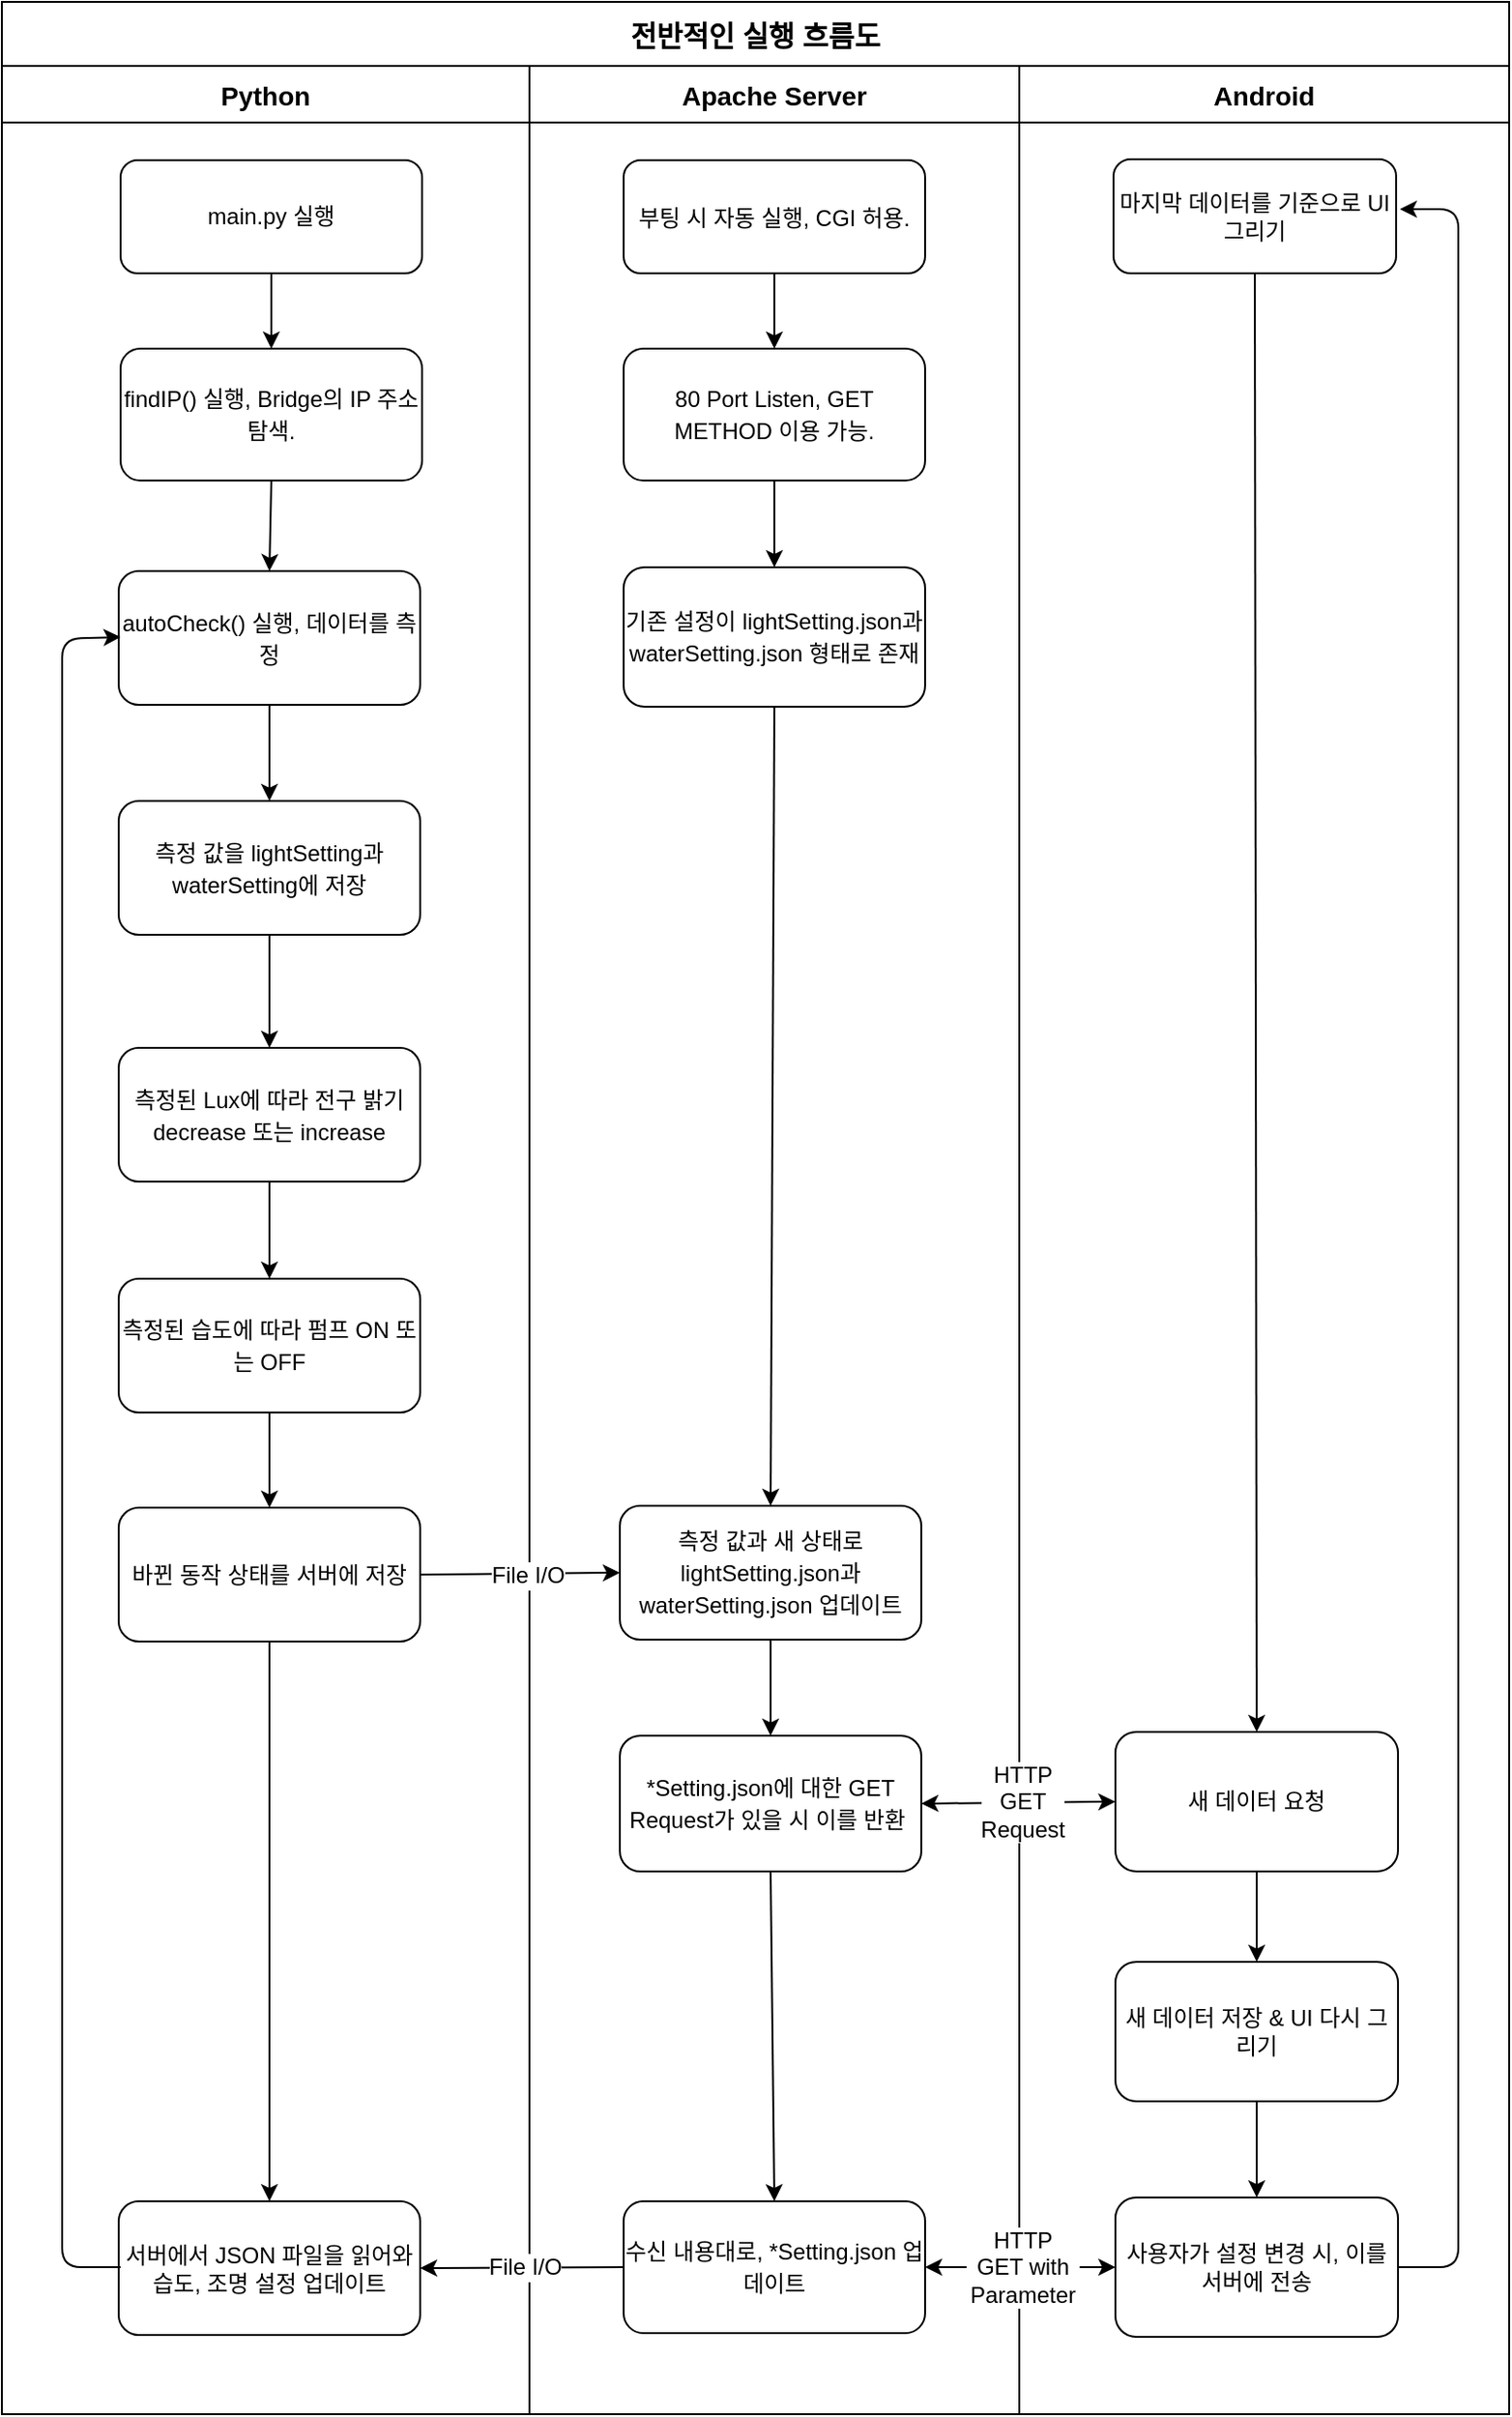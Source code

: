 <mxfile version="14.7.7" type="github">
  <diagram id="tnWqJX780dG6p6c5vF5_" name="Page-1">
    <mxGraphModel dx="782" dy="486" grid="1" gridSize="10" guides="1" tooltips="1" connect="1" arrows="1" fold="1" page="1" pageScale="1" pageWidth="827" pageHeight="1169" math="0" shadow="0">
      <root>
        <mxCell id="0" />
        <mxCell id="1" parent="0" />
        <mxCell id="v2xxQM3PYK4Z-_NolJKh-1" value="전반적인 실행 흐름도" style="swimlane;fontSize=15;startSize=34;" parent="1" vertex="1">
          <mxGeometry x="27" width="800" height="1280" as="geometry" />
        </mxCell>
        <mxCell id="v2xxQM3PYK4Z-_NolJKh-11" value="Apache Server" style="swimlane;fontSize=14;startSize=30;spacing=2;" parent="v2xxQM3PYK4Z-_NolJKh-1" vertex="1">
          <mxGeometry x="280" y="34" width="260" height="1246" as="geometry" />
        </mxCell>
        <mxCell id="v2xxQM3PYK4Z-_NolJKh-12" value="&lt;p style=&quot;line-height: 150%&quot;&gt;부팅 시 자동 실행, CGI 허용.&lt;/p&gt;" style="rounded=1;whiteSpace=wrap;html=1;fontSize=12;spacing=2;" parent="v2xxQM3PYK4Z-_NolJKh-11" vertex="1">
          <mxGeometry x="50" y="50" width="160" height="60" as="geometry" />
        </mxCell>
        <mxCell id="teTgMuj66uehlwTVFIN7-17" value="&lt;p style=&quot;line-height: 140%&quot;&gt;측정 값과 새 상태로 lightSetting.json과 waterSetting.json 업데이트&lt;/p&gt;" style="rounded=1;whiteSpace=wrap;html=1;" parent="v2xxQM3PYK4Z-_NolJKh-11" vertex="1">
          <mxGeometry x="48" y="764" width="160" height="71" as="geometry" />
        </mxCell>
        <mxCell id="teTgMuj66uehlwTVFIN7-20" value="&lt;p style=&quot;line-height: 140%&quot;&gt;80 Port Listen, GET METHOD 이용 가능.&lt;br&gt;&lt;/p&gt;" style="rounded=1;whiteSpace=wrap;html=1;fontSize=12;" parent="v2xxQM3PYK4Z-_NolJKh-11" vertex="1">
          <mxGeometry x="50" y="150" width="160" height="70" as="geometry" />
        </mxCell>
        <mxCell id="teTgMuj66uehlwTVFIN7-21" value="" style="endArrow=classic;html=1;fontSize=13;entryX=0.5;entryY=0;entryDx=0;entryDy=0;exitX=0.5;exitY=1;exitDx=0;exitDy=0;" parent="v2xxQM3PYK4Z-_NolJKh-11" source="v2xxQM3PYK4Z-_NolJKh-12" target="teTgMuj66uehlwTVFIN7-20" edge="1">
          <mxGeometry width="50" height="50" relative="1" as="geometry">
            <mxPoint x="40" y="206" as="sourcePoint" />
            <mxPoint x="90" y="156" as="targetPoint" />
          </mxGeometry>
        </mxCell>
        <mxCell id="teTgMuj66uehlwTVFIN7-27" value="&lt;p style=&quot;line-height: 140%&quot;&gt;기존 설정이 lightSetting.json과 waterSetting.json 형태로 존재&lt;br&gt;&lt;/p&gt;" style="rounded=1;whiteSpace=wrap;html=1;fontSize=12;" parent="v2xxQM3PYK4Z-_NolJKh-11" vertex="1">
          <mxGeometry x="50" y="266" width="160" height="74" as="geometry" />
        </mxCell>
        <mxCell id="teTgMuj66uehlwTVFIN7-28" value="" style="endArrow=classic;html=1;fontSize=13;entryX=0.5;entryY=0;entryDx=0;entryDy=0;exitX=0.5;exitY=1;exitDx=0;exitDy=0;" parent="v2xxQM3PYK4Z-_NolJKh-11" source="teTgMuj66uehlwTVFIN7-20" target="teTgMuj66uehlwTVFIN7-27" edge="1">
          <mxGeometry width="50" height="50" relative="1" as="geometry">
            <mxPoint x="30" y="296" as="sourcePoint" />
            <mxPoint x="80" y="246" as="targetPoint" />
          </mxGeometry>
        </mxCell>
        <mxCell id="teTgMuj66uehlwTVFIN7-32" value="&lt;p style=&quot;line-height: 140%&quot;&gt;*Setting.json에 대한 GET Request가 있을 시 이를 반환&amp;nbsp;&lt;/p&gt;" style="rounded=1;whiteSpace=wrap;html=1;fontSize=12;" parent="v2xxQM3PYK4Z-_NolJKh-11" vertex="1">
          <mxGeometry x="48" y="886" width="160" height="72" as="geometry" />
        </mxCell>
        <mxCell id="N0FYi-gbG7OxnuEO2crS-6" value="" style="endArrow=classic;html=1;entryX=0.5;entryY=0;entryDx=0;entryDy=0;exitX=0.5;exitY=1;exitDx=0;exitDy=0;" edge="1" parent="v2xxQM3PYK4Z-_NolJKh-11" source="teTgMuj66uehlwTVFIN7-27" target="teTgMuj66uehlwTVFIN7-17">
          <mxGeometry width="50" height="50" relative="1" as="geometry">
            <mxPoint x="140" y="666" as="sourcePoint" />
            <mxPoint x="190" y="616" as="targetPoint" />
          </mxGeometry>
        </mxCell>
        <mxCell id="N0FYi-gbG7OxnuEO2crS-7" value="" style="endArrow=classic;html=1;entryX=0.5;entryY=0;entryDx=0;entryDy=0;exitX=0.5;exitY=1;exitDx=0;exitDy=0;" edge="1" parent="v2xxQM3PYK4Z-_NolJKh-11" source="teTgMuj66uehlwTVFIN7-17" target="teTgMuj66uehlwTVFIN7-32">
          <mxGeometry width="50" height="50" relative="1" as="geometry">
            <mxPoint x="80" y="856" as="sourcePoint" />
            <mxPoint x="130" y="806" as="targetPoint" />
          </mxGeometry>
        </mxCell>
        <mxCell id="N0FYi-gbG7OxnuEO2crS-11" value="&lt;p style=&quot;line-height: 140%&quot;&gt;수신 내용대로, *Setting.json 업데이트&lt;/p&gt;" style="rounded=1;whiteSpace=wrap;html=1;fontSize=12;" vertex="1" parent="v2xxQM3PYK4Z-_NolJKh-11">
          <mxGeometry x="50" y="1133" width="160" height="70" as="geometry" />
        </mxCell>
        <mxCell id="N0FYi-gbG7OxnuEO2crS-15" value="" style="endArrow=classic;html=1;entryX=0.5;entryY=0;entryDx=0;entryDy=0;exitX=0.5;exitY=1;exitDx=0;exitDy=0;" edge="1" parent="v2xxQM3PYK4Z-_NolJKh-11" source="teTgMuj66uehlwTVFIN7-32" target="N0FYi-gbG7OxnuEO2crS-11">
          <mxGeometry width="50" height="50" relative="1" as="geometry">
            <mxPoint x="100" y="1156" as="sourcePoint" />
            <mxPoint x="150" y="1106" as="targetPoint" />
          </mxGeometry>
        </mxCell>
        <mxCell id="N0FYi-gbG7OxnuEO2crS-2" value="" style="endArrow=classic;startArrow=classic;html=1;entryX=0;entryY=0.5;entryDx=0;entryDy=0;exitX=1;exitY=0.5;exitDx=0;exitDy=0;" edge="1" parent="v2xxQM3PYK4Z-_NolJKh-1" source="teTgMuj66uehlwTVFIN7-32" target="N0FYi-gbG7OxnuEO2crS-1">
          <mxGeometry width="50" height="50" relative="1" as="geometry">
            <mxPoint x="470" y="490" as="sourcePoint" />
            <mxPoint x="520" y="440" as="targetPoint" />
          </mxGeometry>
        </mxCell>
        <mxCell id="v2xxQM3PYK4Z-_NolJKh-7" value="Python" style="swimlane;startSize=30;fontSize=14;" parent="v2xxQM3PYK4Z-_NolJKh-1" vertex="1">
          <mxGeometry y="34" width="280" height="1246" as="geometry" />
        </mxCell>
        <mxCell id="v2xxQM3PYK4Z-_NolJKh-10" value="main.py 실행" style="rounded=1;whiteSpace=wrap;html=1;" parent="v2xxQM3PYK4Z-_NolJKh-7" vertex="1">
          <mxGeometry x="63" y="50" width="160" height="60" as="geometry" />
        </mxCell>
        <mxCell id="v2xxQM3PYK4Z-_NolJKh-13" value="&lt;p style=&quot;line-height: 140%&quot;&gt;findIP() 실행, Bridge의 IP 주소 탐색.&lt;br&gt;&lt;/p&gt;" style="rounded=1;whiteSpace=wrap;html=1;fontSize=12;" parent="v2xxQM3PYK4Z-_NolJKh-7" vertex="1">
          <mxGeometry x="63" y="150" width="160" height="70" as="geometry" />
        </mxCell>
        <mxCell id="v2xxQM3PYK4Z-_NolJKh-14" value="" style="endArrow=classic;html=1;fontSize=12;exitX=0.5;exitY=1;exitDx=0;exitDy=0;entryX=0.5;entryY=0;entryDx=0;entryDy=0;" parent="v2xxQM3PYK4Z-_NolJKh-7" source="v2xxQM3PYK4Z-_NolJKh-10" target="v2xxQM3PYK4Z-_NolJKh-13" edge="1">
          <mxGeometry width="50" height="50" relative="1" as="geometry">
            <mxPoint x="180" y="129" as="sourcePoint" />
            <mxPoint x="230" y="79" as="targetPoint" />
          </mxGeometry>
        </mxCell>
        <mxCell id="teTgMuj66uehlwTVFIN7-2" value="" style="endArrow=classic;html=1;exitX=0.5;exitY=1;exitDx=0;exitDy=0;entryX=0.5;entryY=0;entryDx=0;entryDy=0;" parent="v2xxQM3PYK4Z-_NolJKh-7" source="v2xxQM3PYK4Z-_NolJKh-13" edge="1" target="teTgMuj66uehlwTVFIN7-5">
          <mxGeometry width="50" height="50" relative="1" as="geometry">
            <mxPoint x="180" y="209" as="sourcePoint" />
            <mxPoint x="130" y="269.0" as="targetPoint" />
          </mxGeometry>
        </mxCell>
        <mxCell id="teTgMuj66uehlwTVFIN7-5" value="&lt;p style=&quot;line-height: 140%&quot;&gt;autoCheck() 실행, 데이터를 측정&lt;/p&gt;" style="rounded=1;whiteSpace=wrap;html=1;" parent="v2xxQM3PYK4Z-_NolJKh-7" vertex="1">
          <mxGeometry x="62" y="268" width="160" height="71" as="geometry" />
        </mxCell>
        <mxCell id="teTgMuj66uehlwTVFIN7-7" value="&lt;p style=&quot;line-height: 140%&quot;&gt;측정 값을 lightSetting과 waterSetting에 저장&lt;/p&gt;" style="rounded=1;whiteSpace=wrap;html=1;" parent="v2xxQM3PYK4Z-_NolJKh-7" vertex="1">
          <mxGeometry x="62" y="390" width="160" height="71" as="geometry" />
        </mxCell>
        <mxCell id="teTgMuj66uehlwTVFIN7-9" value="&lt;p style=&quot;line-height: 140%&quot;&gt;측정된 Lux에 따라 전구 밝기 decrease 또는 increase&lt;/p&gt;" style="rounded=1;whiteSpace=wrap;html=1;" parent="v2xxQM3PYK4Z-_NolJKh-7" vertex="1">
          <mxGeometry x="62" y="521" width="160" height="71" as="geometry" />
        </mxCell>
        <mxCell id="teTgMuj66uehlwTVFIN7-10" value="" style="endArrow=classic;html=1;exitX=0.5;exitY=1;exitDx=0;exitDy=0;" parent="v2xxQM3PYK4Z-_NolJKh-7" source="teTgMuj66uehlwTVFIN7-7" target="teTgMuj66uehlwTVFIN7-9" edge="1">
          <mxGeometry width="50" height="50" relative="1" as="geometry">
            <mxPoint x="290" y="809" as="sourcePoint" />
            <mxPoint x="340" y="759" as="targetPoint" />
          </mxGeometry>
        </mxCell>
        <mxCell id="teTgMuj66uehlwTVFIN7-11" value="&lt;p style=&quot;line-height: 140%&quot;&gt;측정된 습도에 따라 펌프 ON 또는 OFF&lt;/p&gt;" style="rounded=1;whiteSpace=wrap;html=1;" parent="v2xxQM3PYK4Z-_NolJKh-7" vertex="1">
          <mxGeometry x="62" y="643.5" width="160" height="71" as="geometry" />
        </mxCell>
        <mxCell id="teTgMuj66uehlwTVFIN7-12" value="" style="endArrow=classic;html=1;exitX=0.5;exitY=1;exitDx=0;exitDy=0;entryX=0.5;entryY=0;entryDx=0;entryDy=0;" parent="v2xxQM3PYK4Z-_NolJKh-7" source="teTgMuj66uehlwTVFIN7-9" target="teTgMuj66uehlwTVFIN7-11" edge="1">
          <mxGeometry width="50" height="50" relative="1" as="geometry">
            <mxPoint x="210" y="909" as="sourcePoint" />
            <mxPoint x="260" y="859" as="targetPoint" />
          </mxGeometry>
        </mxCell>
        <mxCell id="teTgMuj66uehlwTVFIN7-14" value="" style="endArrow=classic;html=1;exitX=0.5;exitY=1;exitDx=0;exitDy=0;entryX=0.5;entryY=0;entryDx=0;entryDy=0;" parent="v2xxQM3PYK4Z-_NolJKh-7" source="teTgMuj66uehlwTVFIN7-5" target="teTgMuj66uehlwTVFIN7-7" edge="1">
          <mxGeometry width="50" height="50" relative="1" as="geometry">
            <mxPoint x="250" y="549" as="sourcePoint" />
            <mxPoint x="300" y="499" as="targetPoint" />
          </mxGeometry>
        </mxCell>
        <mxCell id="teTgMuj66uehlwTVFIN7-15" value="바뀐 동작 상태를 서버에 저장" style="rounded=1;whiteSpace=wrap;html=1;" parent="v2xxQM3PYK4Z-_NolJKh-7" vertex="1">
          <mxGeometry x="62" y="765" width="160" height="71" as="geometry" />
        </mxCell>
        <mxCell id="teTgMuj66uehlwTVFIN7-16" value="" style="endArrow=classic;html=1;exitX=0.5;exitY=1;exitDx=0;exitDy=0;entryX=0.5;entryY=0;entryDx=0;entryDy=0;" parent="v2xxQM3PYK4Z-_NolJKh-7" source="teTgMuj66uehlwTVFIN7-11" target="teTgMuj66uehlwTVFIN7-15" edge="1">
          <mxGeometry width="50" height="50" relative="1" as="geometry">
            <mxPoint x="260" y="899" as="sourcePoint" />
            <mxPoint x="310" y="849" as="targetPoint" />
          </mxGeometry>
        </mxCell>
        <mxCell id="N0FYi-gbG7OxnuEO2crS-16" value="서버에서 JSON 파일을 읽어와 습도, 조명 설정 업데이트" style="rounded=1;whiteSpace=wrap;html=1;" vertex="1" parent="v2xxQM3PYK4Z-_NolJKh-7">
          <mxGeometry x="62" y="1133" width="160" height="71" as="geometry" />
        </mxCell>
        <mxCell id="N0FYi-gbG7OxnuEO2crS-17" value="" style="endArrow=classic;html=1;exitX=0.5;exitY=1;exitDx=0;exitDy=0;entryX=0.5;entryY=0;entryDx=0;entryDy=0;" edge="1" parent="v2xxQM3PYK4Z-_NolJKh-7" source="teTgMuj66uehlwTVFIN7-15" target="N0FYi-gbG7OxnuEO2crS-16">
          <mxGeometry width="50" height="50" relative="1" as="geometry">
            <mxPoint x="320" y="976" as="sourcePoint" />
            <mxPoint x="370" y="926" as="targetPoint" />
          </mxGeometry>
        </mxCell>
        <mxCell id="N0FYi-gbG7OxnuEO2crS-24" value="" style="endArrow=classic;html=1;" edge="1" parent="v2xxQM3PYK4Z-_NolJKh-7">
          <mxGeometry width="50" height="50" relative="1" as="geometry">
            <mxPoint x="63" y="1168" as="sourcePoint" />
            <mxPoint x="63" y="303" as="targetPoint" />
            <Array as="points">
              <mxPoint x="32" y="1168" />
              <mxPoint x="32" y="304" />
            </Array>
          </mxGeometry>
        </mxCell>
        <mxCell id="v2xxQM3PYK4Z-_NolJKh-8" value="Android" style="swimlane;startSize=30;fontSize=14;" parent="v2xxQM3PYK4Z-_NolJKh-1" vertex="1">
          <mxGeometry x="540" y="34" width="260" height="1246" as="geometry" />
        </mxCell>
        <mxCell id="v2xxQM3PYK4Z-_NolJKh-15" value="마지막 데이터를 기준으로 UI 그리기" style="rounded=1;whiteSpace=wrap;html=1;fontSize=12;" parent="v2xxQM3PYK4Z-_NolJKh-8" vertex="1">
          <mxGeometry x="50" y="49.5" width="150" height="60.5" as="geometry" />
        </mxCell>
        <mxCell id="teTgMuj66uehlwTVFIN7-29" value="새 데이터 저장 &amp;amp; UI 다시 그리기" style="rounded=1;whiteSpace=wrap;html=1;fontSize=12;" parent="v2xxQM3PYK4Z-_NolJKh-8" vertex="1">
          <mxGeometry x="51" y="1006" width="150" height="74" as="geometry" />
        </mxCell>
        <mxCell id="N0FYi-gbG7OxnuEO2crS-1" value="새 데이터 요청" style="rounded=1;whiteSpace=wrap;html=1;fontSize=12;" vertex="1" parent="v2xxQM3PYK4Z-_NolJKh-8">
          <mxGeometry x="51" y="884" width="150" height="74" as="geometry" />
        </mxCell>
        <mxCell id="N0FYi-gbG7OxnuEO2crS-4" value="" style="endArrow=classic;html=1;entryX=0.5;entryY=0;entryDx=0;entryDy=0;exitX=0.5;exitY=1;exitDx=0;exitDy=0;" edge="1" parent="v2xxQM3PYK4Z-_NolJKh-8" source="v2xxQM3PYK4Z-_NolJKh-15" target="N0FYi-gbG7OxnuEO2crS-1">
          <mxGeometry width="50" height="50" relative="1" as="geometry">
            <mxPoint x="-80" y="346" as="sourcePoint" />
            <mxPoint x="-30" y="296" as="targetPoint" />
          </mxGeometry>
        </mxCell>
        <mxCell id="N0FYi-gbG7OxnuEO2crS-8" value="" style="endArrow=classic;html=1;entryX=0.5;entryY=0;entryDx=0;entryDy=0;exitX=0.5;exitY=1;exitDx=0;exitDy=0;" edge="1" parent="v2xxQM3PYK4Z-_NolJKh-8" source="N0FYi-gbG7OxnuEO2crS-1" target="teTgMuj66uehlwTVFIN7-29">
          <mxGeometry width="50" height="50" relative="1" as="geometry">
            <mxPoint x="-10" y="1136" as="sourcePoint" />
            <mxPoint x="40" y="1086" as="targetPoint" />
          </mxGeometry>
        </mxCell>
        <mxCell id="N0FYi-gbG7OxnuEO2crS-9" value="사용자가 설정 변경 시, 이를 서버에 전송" style="rounded=1;whiteSpace=wrap;html=1;fontSize=12;" vertex="1" parent="v2xxQM3PYK4Z-_NolJKh-8">
          <mxGeometry x="51" y="1131" width="150" height="74" as="geometry" />
        </mxCell>
        <mxCell id="N0FYi-gbG7OxnuEO2crS-10" value="" style="endArrow=classic;html=1;entryX=0.5;entryY=0;entryDx=0;entryDy=0;exitX=0.5;exitY=1;exitDx=0;exitDy=0;" edge="1" parent="v2xxQM3PYK4Z-_NolJKh-8" source="teTgMuj66uehlwTVFIN7-29" target="N0FYi-gbG7OxnuEO2crS-9">
          <mxGeometry width="50" height="50" relative="1" as="geometry">
            <mxPoint x="40" y="1186" as="sourcePoint" />
            <mxPoint x="90" y="1136" as="targetPoint" />
          </mxGeometry>
        </mxCell>
        <mxCell id="teTgMuj66uehlwTVFIN7-18" value="" style="endArrow=classic;html=1;exitX=1;exitY=0.5;exitDx=0;exitDy=0;entryX=0;entryY=0.5;entryDx=0;entryDy=0;" parent="v2xxQM3PYK4Z-_NolJKh-1" source="teTgMuj66uehlwTVFIN7-15" target="teTgMuj66uehlwTVFIN7-17" edge="1">
          <mxGeometry width="50" height="50" relative="1" as="geometry">
            <mxPoint x="320" y="900" as="sourcePoint" />
            <mxPoint x="370" y="850" as="targetPoint" />
          </mxGeometry>
        </mxCell>
        <mxCell id="teTgMuj66uehlwTVFIN7-19" value="File I/O" style="edgeLabel;html=1;align=center;verticalAlign=middle;resizable=0;points=[];fontSize=12;" parent="teTgMuj66uehlwTVFIN7-18" vertex="1" connectable="0">
          <mxGeometry x="0.4" y="-1" relative="1" as="geometry">
            <mxPoint x="-17" as="offset" />
          </mxGeometry>
        </mxCell>
        <mxCell id="N0FYi-gbG7OxnuEO2crS-12" value="" style="endArrow=classic;startArrow=none;html=1;entryX=0;entryY=0.5;entryDx=0;entryDy=0;exitX=1;exitY=0.5;exitDx=0;exitDy=0;" edge="1" parent="v2xxQM3PYK4Z-_NolJKh-1" source="N0FYi-gbG7OxnuEO2crS-13" target="N0FYi-gbG7OxnuEO2crS-9">
          <mxGeometry width="50" height="50" relative="1" as="geometry">
            <mxPoint x="350" y="1170" as="sourcePoint" />
            <mxPoint x="400" y="1120" as="targetPoint" />
          </mxGeometry>
        </mxCell>
        <mxCell id="N0FYi-gbG7OxnuEO2crS-13" value="HTTP GET with Parameter" style="text;html=1;strokeColor=none;fillColor=none;align=center;verticalAlign=middle;whiteSpace=wrap;rounded=0;labelBackgroundColor=#FFFFFF;" vertex="1" parent="v2xxQM3PYK4Z-_NolJKh-1">
          <mxGeometry x="512" y="1192" width="60" height="20" as="geometry" />
        </mxCell>
        <mxCell id="N0FYi-gbG7OxnuEO2crS-14" value="" style="endArrow=none;startArrow=classic;html=1;entryX=0;entryY=0.5;entryDx=0;entryDy=0;exitX=1;exitY=0.5;exitDx=0;exitDy=0;" edge="1" parent="v2xxQM3PYK4Z-_NolJKh-1" source="N0FYi-gbG7OxnuEO2crS-11" target="N0FYi-gbG7OxnuEO2crS-13">
          <mxGeometry width="50" height="50" relative="1" as="geometry">
            <mxPoint x="470" y="1202" as="sourcePoint" />
            <mxPoint x="571" y="1202" as="targetPoint" />
          </mxGeometry>
        </mxCell>
        <mxCell id="N0FYi-gbG7OxnuEO2crS-21" value="" style="endArrow=classic;html=1;exitX=0;exitY=0.5;exitDx=0;exitDy=0;entryX=1;entryY=0.5;entryDx=0;entryDy=0;" edge="1" parent="v2xxQM3PYK4Z-_NolJKh-1" source="N0FYi-gbG7OxnuEO2crS-11" target="N0FYi-gbG7OxnuEO2crS-16">
          <mxGeometry width="50" height="50" relative="1" as="geometry">
            <mxPoint x="280" y="1290" as="sourcePoint" />
            <mxPoint x="210" y="1205" as="targetPoint" />
          </mxGeometry>
        </mxCell>
        <mxCell id="N0FYi-gbG7OxnuEO2crS-3" value="HTTP GET Request" style="text;html=1;align=center;verticalAlign=middle;whiteSpace=wrap;rounded=0;fillColor=#FFFFFF;labelBackgroundColor=#FFFFFF;" vertex="1" parent="1">
          <mxGeometry x="549" y="943" width="40" height="24" as="geometry" />
        </mxCell>
        <mxCell id="N0FYi-gbG7OxnuEO2crS-20" value="" style="endArrow=classic;html=1;exitX=1;exitY=0.5;exitDx=0;exitDy=0;" edge="1" parent="1" source="N0FYi-gbG7OxnuEO2crS-9">
          <mxGeometry width="50" height="50" relative="1" as="geometry">
            <mxPoint x="760" y="1202.0" as="sourcePoint" />
            <mxPoint x="769" y="110" as="targetPoint" />
            <Array as="points">
              <mxPoint x="800" y="1202" />
              <mxPoint x="800" y="110" />
            </Array>
          </mxGeometry>
        </mxCell>
        <mxCell id="N0FYi-gbG7OxnuEO2crS-23" value="File I/O" style="text;html=1;strokeColor=none;fillColor=none;align=center;verticalAlign=middle;whiteSpace=wrap;rounded=0;labelBackgroundColor=#FFFFFF;" vertex="1" parent="1">
          <mxGeometry x="275" y="1192" width="60" height="20" as="geometry" />
        </mxCell>
      </root>
    </mxGraphModel>
  </diagram>
</mxfile>

